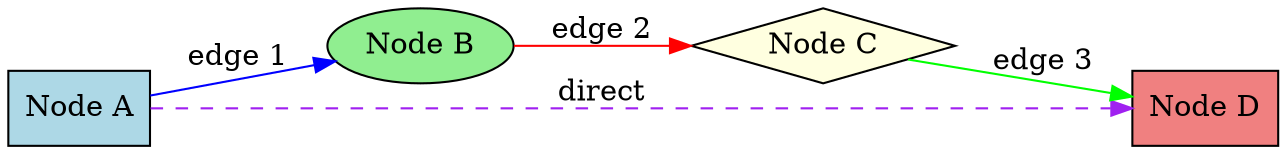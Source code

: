 digraph G {
    rankdir=LR;
    
    A [label="Node A", shape=box, style=filled, fillcolor=lightblue];
    B [label="Node B", shape=ellipse, style=filled, fillcolor=lightgreen];
    C [label="Node C", shape=diamond, style=filled, fillcolor=lightyellow];
    D [label="Node D", shape=box, style=filled, fillcolor=lightcoral];
    
    A -> B [label="edge 1", color=blue];
    B -> C [label="edge 2", color=red];
    C -> D [label="edge 3", color=green];
    A -> D [label="direct", style=dashed, color=purple];
}
